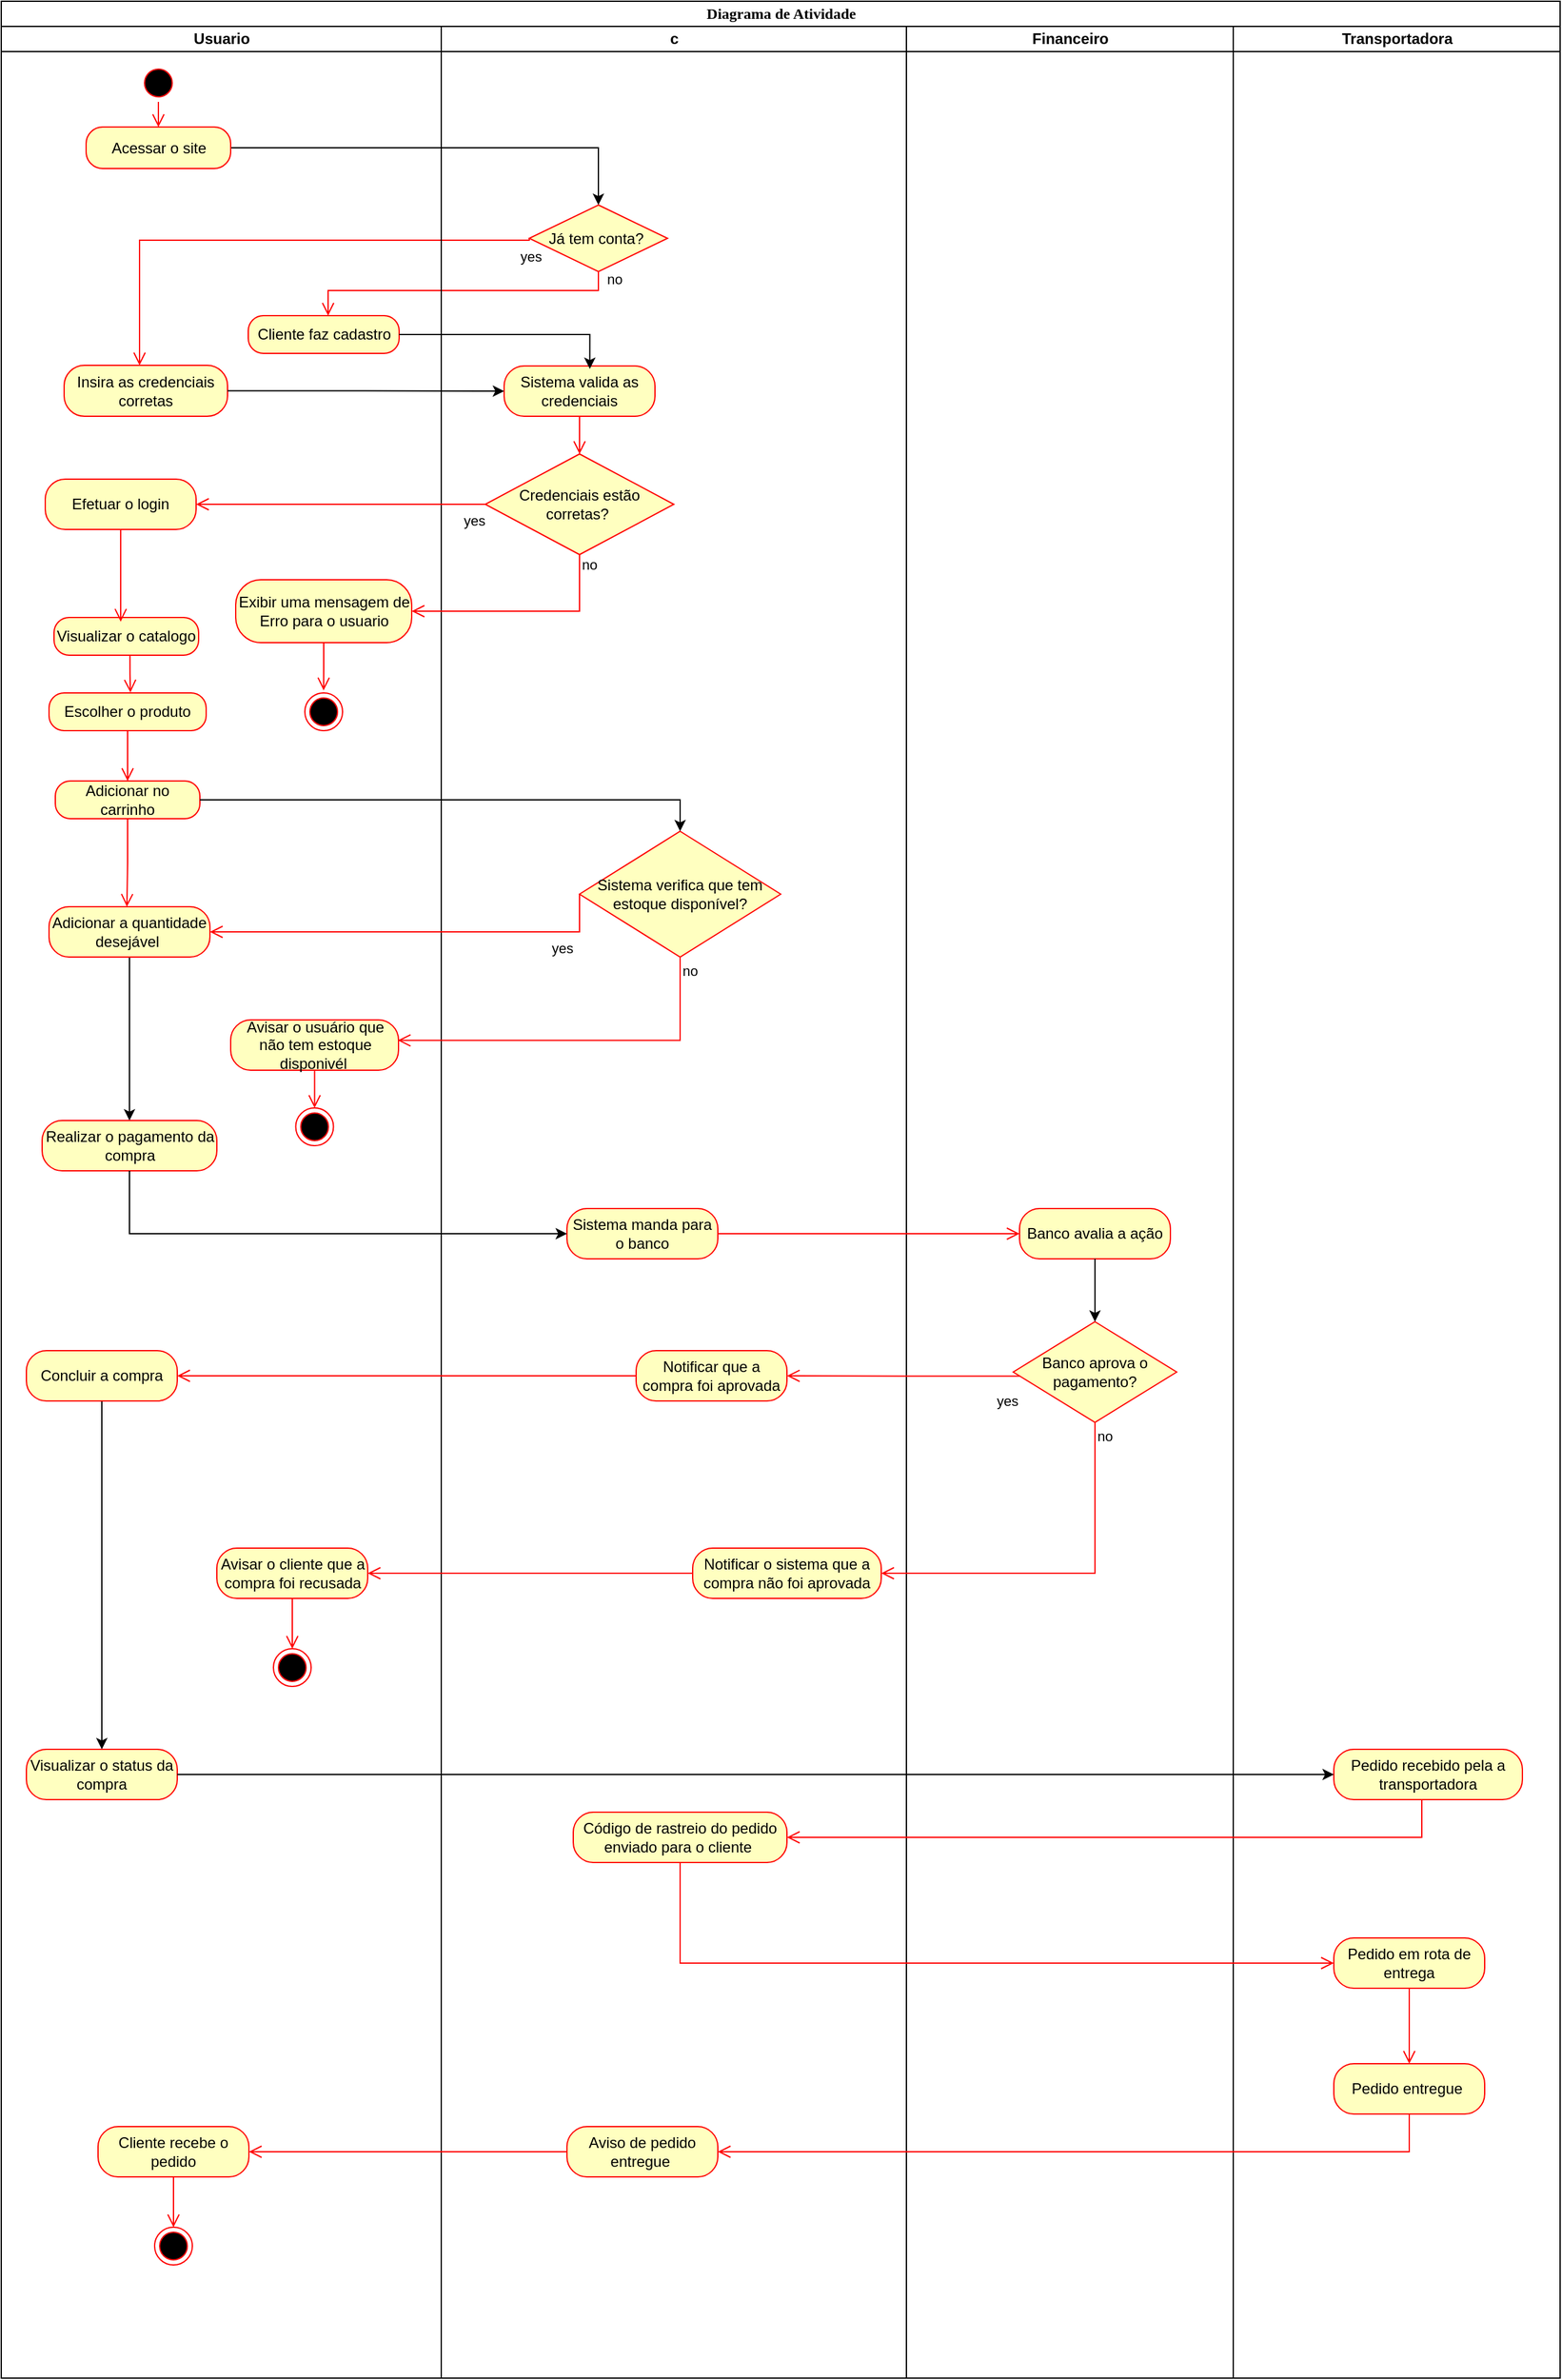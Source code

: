 <mxfile version="27.1.1">
  <diagram name="Page-1" id="0783ab3e-0a74-02c8-0abd-f7b4e66b4bec">
    <mxGraphModel dx="4780" dy="2295" grid="1" gridSize="10" guides="1" tooltips="1" connect="1" arrows="1" fold="1" page="1" pageScale="1" pageWidth="850" pageHeight="1100" background="none" math="0" shadow="0">
      <root>
        <mxCell id="0" />
        <mxCell id="1" parent="0" />
        <mxCell id="1c1d494c118603dd-1" value="Diagrama de Atividade" style="swimlane;html=1;childLayout=stackLayout;startSize=20;rounded=0;shadow=0;comic=0;labelBackgroundColor=none;strokeWidth=1;fontFamily=Verdana;fontSize=12;align=center;" parent="1" vertex="1">
          <mxGeometry x="-280" y="140" width="1240" height="1890" as="geometry" />
        </mxCell>
        <mxCell id="hPM5y2CFFjxUY17TMnrZ-88" style="edgeStyle=orthogonalEdgeStyle;rounded=0;orthogonalLoop=1;jettySize=auto;html=1;entryX=0.5;entryY=0;entryDx=0;entryDy=0;" parent="1c1d494c118603dd-1" source="hPM5y2CFFjxUY17TMnrZ-5" target="hPM5y2CFFjxUY17TMnrZ-18" edge="1">
          <mxGeometry relative="1" as="geometry">
            <Array as="points">
              <mxPoint x="475" y="117" />
            </Array>
          </mxGeometry>
        </mxCell>
        <mxCell id="hPM5y2CFFjxUY17TMnrZ-19" value="no" style="edgeStyle=orthogonalEdgeStyle;html=1;align=left;verticalAlign=bottom;endArrow=open;endSize=8;strokeColor=#ff0000;rounded=0;exitX=0.5;exitY=1;exitDx=0;exitDy=0;" parent="1c1d494c118603dd-1" source="hPM5y2CFFjxUY17TMnrZ-18" target="hPM5y2CFFjxUY17TMnrZ-39" edge="1">
          <mxGeometry x="-0.88" y="5" relative="1" as="geometry">
            <mxPoint x="120" y="334.5" as="targetPoint" />
            <mxPoint x="710.053" y="274.497" as="sourcePoint" />
            <Array as="points">
              <mxPoint x="475" y="230" />
              <mxPoint x="260" y="230" />
            </Array>
            <mxPoint x="5" y="-5" as="offset" />
          </mxGeometry>
        </mxCell>
        <mxCell id="hPM5y2CFFjxUY17TMnrZ-20" value="yes" style="edgeStyle=orthogonalEdgeStyle;html=1;align=left;verticalAlign=top;endArrow=open;endSize=8;strokeColor=#ff0000;rounded=0;exitX=0;exitY=0.5;exitDx=0;exitDy=0;" parent="1c1d494c118603dd-1" source="hPM5y2CFFjxUY17TMnrZ-18" target="hPM5y2CFFjxUY17TMnrZ-27" edge="1">
          <mxGeometry x="-0.948" relative="1" as="geometry">
            <mxPoint x="120" y="264.5" as="targetPoint" />
            <mxPoint x="410" y="180" as="sourcePoint" />
            <Array as="points">
              <mxPoint x="420" y="190" />
              <mxPoint x="110" y="190" />
            </Array>
            <mxPoint as="offset" />
          </mxGeometry>
        </mxCell>
        <mxCell id="1c1d494c118603dd-2" value="Usuario" style="swimlane;html=1;startSize=20;" parent="1c1d494c118603dd-1" vertex="1">
          <mxGeometry y="20" width="350" height="1870" as="geometry" />
        </mxCell>
        <mxCell id="hPM5y2CFFjxUY17TMnrZ-3" value="" style="ellipse;html=1;shape=startState;fillColor=#000000;strokeColor=#ff0000;" parent="1c1d494c118603dd-2" vertex="1">
          <mxGeometry x="110" y="30" width="30" height="30" as="geometry" />
        </mxCell>
        <mxCell id="hPM5y2CFFjxUY17TMnrZ-4" value="" style="edgeStyle=orthogonalEdgeStyle;html=1;verticalAlign=bottom;endArrow=open;endSize=8;strokeColor=#ff0000;rounded=0;entryX=0.5;entryY=0;entryDx=0;entryDy=0;" parent="1c1d494c118603dd-2" source="hPM5y2CFFjxUY17TMnrZ-3" target="hPM5y2CFFjxUY17TMnrZ-5" edge="1">
          <mxGeometry relative="1" as="geometry">
            <mxPoint x="125" y="110" as="targetPoint" />
          </mxGeometry>
        </mxCell>
        <mxCell id="hPM5y2CFFjxUY17TMnrZ-5" value="Acessar o site" style="rounded=1;whiteSpace=wrap;html=1;arcSize=40;fontColor=#000000;fillColor=#ffffc0;strokeColor=#ff0000;" parent="1c1d494c118603dd-2" vertex="1">
          <mxGeometry x="67.5" y="80" width="115" height="33" as="geometry" />
        </mxCell>
        <mxCell id="hPM5y2CFFjxUY17TMnrZ-8" value="Visualizar o catalogo" style="rounded=1;whiteSpace=wrap;html=1;arcSize=40;fontColor=#000000;fillColor=#ffffc0;strokeColor=#ff0000;" parent="1c1d494c118603dd-2" vertex="1">
          <mxGeometry x="42" y="470" width="115" height="30" as="geometry" />
        </mxCell>
        <mxCell id="hPM5y2CFFjxUY17TMnrZ-9" value="" style="edgeStyle=orthogonalEdgeStyle;html=1;verticalAlign=bottom;endArrow=open;endSize=8;strokeColor=#ff0000;rounded=0;entryX=0.518;entryY=-0.011;entryDx=0;entryDy=0;exitX=0.525;exitY=1.011;exitDx=0;exitDy=0;exitPerimeter=0;entryPerimeter=0;" parent="1c1d494c118603dd-2" source="hPM5y2CFFjxUY17TMnrZ-8" target="hPM5y2CFFjxUY17TMnrZ-11" edge="1">
          <mxGeometry relative="1" as="geometry">
            <mxPoint x="103.5" y="560" as="targetPoint" />
            <mxPoint x="103" y="530" as="sourcePoint" />
          </mxGeometry>
        </mxCell>
        <mxCell id="hPM5y2CFFjxUY17TMnrZ-11" value="Escolher o produto" style="rounded=1;whiteSpace=wrap;html=1;arcSize=40;fontColor=#000000;fillColor=#ffffc0;strokeColor=#ff0000;" parent="1c1d494c118603dd-2" vertex="1">
          <mxGeometry x="38" y="530" width="125" height="30" as="geometry" />
        </mxCell>
        <mxCell id="hPM5y2CFFjxUY17TMnrZ-21" value="Adicionar no carrinho" style="rounded=1;whiteSpace=wrap;html=1;arcSize=40;fontColor=#000000;fillColor=#ffffc0;strokeColor=#ff0000;" parent="1c1d494c118603dd-2" vertex="1">
          <mxGeometry x="43" y="600" width="115" height="30" as="geometry" />
        </mxCell>
        <mxCell id="hPM5y2CFFjxUY17TMnrZ-22" value="" style="edgeStyle=orthogonalEdgeStyle;html=1;verticalAlign=bottom;endArrow=open;endSize=8;strokeColor=#ff0000;rounded=0;exitX=0.5;exitY=1;exitDx=0;exitDy=0;entryX=0.484;entryY=0;entryDx=0;entryDy=0;entryPerimeter=0;" parent="1c1d494c118603dd-2" source="hPM5y2CFFjxUY17TMnrZ-21" target="hPM5y2CFFjxUY17TMnrZ-25" edge="1">
          <mxGeometry relative="1" as="geometry">
            <mxPoint x="120" y="680" as="targetPoint" />
            <mxPoint x="100.5" y="690" as="sourcePoint" />
            <Array as="points">
              <mxPoint x="100" y="665" />
              <mxPoint x="100" y="665" />
            </Array>
          </mxGeometry>
        </mxCell>
        <mxCell id="hPM5y2CFFjxUY17TMnrZ-114" style="edgeStyle=orthogonalEdgeStyle;rounded=0;orthogonalLoop=1;jettySize=auto;html=1;entryX=0.5;entryY=0;entryDx=0;entryDy=0;" parent="1c1d494c118603dd-2" source="hPM5y2CFFjxUY17TMnrZ-25" target="hPM5y2CFFjxUY17TMnrZ-112" edge="1">
          <mxGeometry relative="1" as="geometry" />
        </mxCell>
        <mxCell id="hPM5y2CFFjxUY17TMnrZ-25" value="Adicionar a quantidade desejável&amp;nbsp;" style="rounded=1;whiteSpace=wrap;html=1;arcSize=40;fontColor=#000000;fillColor=#ffffc0;strokeColor=#ff0000;" parent="1c1d494c118603dd-2" vertex="1">
          <mxGeometry x="38" y="700" width="128" height="40" as="geometry" />
        </mxCell>
        <mxCell id="hPM5y2CFFjxUY17TMnrZ-37" value="" style="edgeStyle=orthogonalEdgeStyle;html=1;verticalAlign=bottom;endArrow=open;endSize=8;strokeColor=#ff0000;rounded=0;" parent="1c1d494c118603dd-2" source="hPM5y2CFFjxUY17TMnrZ-11" target="hPM5y2CFFjxUY17TMnrZ-21" edge="1">
          <mxGeometry relative="1" as="geometry">
            <mxPoint x="101.49" y="637" as="targetPoint" />
            <mxPoint x="100.99" y="590" as="sourcePoint" />
          </mxGeometry>
        </mxCell>
        <mxCell id="hPM5y2CFFjxUY17TMnrZ-39" value="Cliente faz cadastro" style="rounded=1;whiteSpace=wrap;html=1;arcSize=40;fontColor=#000000;fillColor=#ffffc0;strokeColor=#ff0000;" parent="1c1d494c118603dd-2" vertex="1">
          <mxGeometry x="196.5" y="230" width="120" height="30" as="geometry" />
        </mxCell>
        <mxCell id="hPM5y2CFFjxUY17TMnrZ-27" value="Insira as credenciais corretas" style="rounded=1;whiteSpace=wrap;html=1;arcSize=40;fontColor=#000000;fillColor=#ffffc0;strokeColor=#ff0000;" parent="1c1d494c118603dd-2" vertex="1">
          <mxGeometry x="50" y="269.5" width="130" height="40.5" as="geometry" />
        </mxCell>
        <mxCell id="hPM5y2CFFjxUY17TMnrZ-96" value="Exibir uma mensagem de Erro para o usuario" style="rounded=1;whiteSpace=wrap;html=1;arcSize=40;fontColor=#000000;fillColor=#ffffc0;strokeColor=#ff0000;" parent="1c1d494c118603dd-2" vertex="1">
          <mxGeometry x="186.5" y="440" width="140" height="50" as="geometry" />
        </mxCell>
        <mxCell id="hPM5y2CFFjxUY17TMnrZ-97" value="" style="edgeStyle=orthogonalEdgeStyle;html=1;verticalAlign=bottom;endArrow=open;endSize=8;strokeColor=#ff0000;rounded=0;entryX=0.497;entryY=-0.068;entryDx=0;entryDy=0;entryPerimeter=0;" parent="1c1d494c118603dd-2" source="hPM5y2CFFjxUY17TMnrZ-96" target="hPM5y2CFFjxUY17TMnrZ-98" edge="1">
          <mxGeometry relative="1" as="geometry">
            <mxPoint x="246.5" y="630" as="targetPoint" />
          </mxGeometry>
        </mxCell>
        <mxCell id="hPM5y2CFFjxUY17TMnrZ-98" value="" style="ellipse;html=1;shape=endState;fillColor=#000000;strokeColor=#ff0000;" parent="1c1d494c118603dd-2" vertex="1">
          <mxGeometry x="241.5" y="530" width="30" height="30" as="geometry" />
        </mxCell>
        <mxCell id="hPM5y2CFFjxUY17TMnrZ-101" value="Efetuar o login" style="rounded=1;whiteSpace=wrap;html=1;arcSize=40;fontColor=#000000;fillColor=#ffffc0;strokeColor=#ff0000;" parent="1c1d494c118603dd-2" vertex="1">
          <mxGeometry x="35" y="360" width="120" height="40" as="geometry" />
        </mxCell>
        <mxCell id="hPM5y2CFFjxUY17TMnrZ-102" value="" style="edgeStyle=orthogonalEdgeStyle;html=1;verticalAlign=bottom;endArrow=open;endSize=8;strokeColor=#ff0000;rounded=0;entryX=0.461;entryY=0.111;entryDx=0;entryDy=0;entryPerimeter=0;" parent="1c1d494c118603dd-2" source="hPM5y2CFFjxUY17TMnrZ-101" target="hPM5y2CFFjxUY17TMnrZ-8" edge="1">
          <mxGeometry relative="1" as="geometry">
            <mxPoint x="95" y="460" as="targetPoint" />
          </mxGeometry>
        </mxCell>
        <mxCell id="hPM5y2CFFjxUY17TMnrZ-108" value="Avisar o usuário que não tem estoque disponivél&amp;nbsp;" style="rounded=1;whiteSpace=wrap;html=1;arcSize=40;fontColor=#000000;fillColor=#ffffc0;strokeColor=#ff0000;" parent="1c1d494c118603dd-2" vertex="1">
          <mxGeometry x="182.5" y="790" width="133.5" height="40" as="geometry" />
        </mxCell>
        <mxCell id="hPM5y2CFFjxUY17TMnrZ-109" value="" style="edgeStyle=orthogonalEdgeStyle;html=1;verticalAlign=bottom;endArrow=open;endSize=8;strokeColor=#ff0000;rounded=0;entryX=0.5;entryY=0;entryDx=0;entryDy=0;" parent="1c1d494c118603dd-2" source="hPM5y2CFFjxUY17TMnrZ-108" target="hPM5y2CFFjxUY17TMnrZ-110" edge="1">
          <mxGeometry relative="1" as="geometry">
            <mxPoint x="250" y="860" as="targetPoint" />
            <mxPoint x="265.998" y="840" as="sourcePoint" />
          </mxGeometry>
        </mxCell>
        <mxCell id="hPM5y2CFFjxUY17TMnrZ-110" value="" style="ellipse;html=1;shape=endState;fillColor=#000000;strokeColor=#ff0000;" parent="1c1d494c118603dd-2" vertex="1">
          <mxGeometry x="234.25" y="860" width="30" height="30" as="geometry" />
        </mxCell>
        <mxCell id="hPM5y2CFFjxUY17TMnrZ-112" value="Realizar o pagamento da compra" style="rounded=1;whiteSpace=wrap;html=1;arcSize=40;fontColor=#000000;fillColor=#ffffc0;strokeColor=#ff0000;" parent="1c1d494c118603dd-2" vertex="1">
          <mxGeometry x="32.5" y="870" width="139" height="40" as="geometry" />
        </mxCell>
        <mxCell id="hPM5y2CFFjxUY17TMnrZ-128" value="Avisar o cliente que a compra foi recusada" style="rounded=1;whiteSpace=wrap;html=1;arcSize=40;fontColor=#000000;fillColor=#ffffc0;strokeColor=#ff0000;" parent="1c1d494c118603dd-2" vertex="1">
          <mxGeometry x="171.5" y="1210" width="120" height="40" as="geometry" />
        </mxCell>
        <mxCell id="hPM5y2CFFjxUY17TMnrZ-129" value="" style="edgeStyle=orthogonalEdgeStyle;html=1;verticalAlign=bottom;endArrow=open;endSize=8;strokeColor=#ff0000;rounded=0;entryX=0.5;entryY=0;entryDx=0;entryDy=0;" parent="1c1d494c118603dd-2" source="hPM5y2CFFjxUY17TMnrZ-128" target="hPM5y2CFFjxUY17TMnrZ-130" edge="1">
          <mxGeometry relative="1" as="geometry">
            <mxPoint x="240" y="1280" as="targetPoint" />
          </mxGeometry>
        </mxCell>
        <mxCell id="hPM5y2CFFjxUY17TMnrZ-130" value="" style="ellipse;html=1;shape=endState;fillColor=#000000;strokeColor=#ff0000;" parent="1c1d494c118603dd-2" vertex="1">
          <mxGeometry x="216.5" y="1290" width="30" height="30" as="geometry" />
        </mxCell>
        <mxCell id="hPM5y2CFFjxUY17TMnrZ-137" style="edgeStyle=orthogonalEdgeStyle;rounded=0;orthogonalLoop=1;jettySize=auto;html=1;entryX=0.5;entryY=0;entryDx=0;entryDy=0;" parent="1c1d494c118603dd-2" source="hPM5y2CFFjxUY17TMnrZ-133" target="hPM5y2CFFjxUY17TMnrZ-135" edge="1">
          <mxGeometry relative="1" as="geometry" />
        </mxCell>
        <mxCell id="hPM5y2CFFjxUY17TMnrZ-133" value="Concluir a compra" style="rounded=1;whiteSpace=wrap;html=1;arcSize=40;fontColor=#000000;fillColor=#ffffc0;strokeColor=#ff0000;" parent="1c1d494c118603dd-2" vertex="1">
          <mxGeometry x="20" y="1053" width="120" height="40" as="geometry" />
        </mxCell>
        <mxCell id="hPM5y2CFFjxUY17TMnrZ-135" value="Visualizar o status da compra" style="rounded=1;whiteSpace=wrap;html=1;arcSize=40;fontColor=#000000;fillColor=#ffffc0;strokeColor=#ff0000;" parent="1c1d494c118603dd-2" vertex="1">
          <mxGeometry x="20" y="1370" width="120" height="40" as="geometry" />
        </mxCell>
        <mxCell id="6UyqYO_Tu9r443cZRaoy-12" value="Cliente recebe o pedido" style="rounded=1;whiteSpace=wrap;html=1;arcSize=40;fontColor=#000000;fillColor=#ffffc0;strokeColor=#ff0000;" vertex="1" parent="1c1d494c118603dd-2">
          <mxGeometry x="77" y="1670" width="120" height="40" as="geometry" />
        </mxCell>
        <mxCell id="6UyqYO_Tu9r443cZRaoy-13" value="" style="edgeStyle=orthogonalEdgeStyle;html=1;verticalAlign=bottom;endArrow=open;endSize=8;strokeColor=#ff0000;rounded=0;entryX=0.5;entryY=0;entryDx=0;entryDy=0;" edge="1" source="6UyqYO_Tu9r443cZRaoy-12" parent="1c1d494c118603dd-2" target="6UyqYO_Tu9r443cZRaoy-14">
          <mxGeometry relative="1" as="geometry">
            <mxPoint x="137" y="1770" as="targetPoint" />
          </mxGeometry>
        </mxCell>
        <mxCell id="6UyqYO_Tu9r443cZRaoy-14" value="" style="ellipse;html=1;shape=endState;fillColor=#000000;strokeColor=#ff0000;" vertex="1" parent="1c1d494c118603dd-2">
          <mxGeometry x="122" y="1750" width="30" height="30" as="geometry" />
        </mxCell>
        <mxCell id="1c1d494c118603dd-3" value="c" style="swimlane;html=1;startSize=20;" parent="1c1d494c118603dd-1" vertex="1">
          <mxGeometry x="350" y="20" width="370" height="1870" as="geometry" />
        </mxCell>
        <mxCell id="hPM5y2CFFjxUY17TMnrZ-18" value="Já tem conta?&amp;nbsp;" style="rhombus;whiteSpace=wrap;html=1;fontColor=#000000;fillColor=#ffffc0;strokeColor=#ff0000;" parent="1c1d494c118603dd-3" vertex="1">
          <mxGeometry x="70" y="142" width="110" height="53" as="geometry" />
        </mxCell>
        <mxCell id="hPM5y2CFFjxUY17TMnrZ-89" value="Sistema valida as credenciais" style="rounded=1;whiteSpace=wrap;html=1;arcSize=40;fontColor=#000000;fillColor=#ffffc0;strokeColor=#ff0000;" parent="1c1d494c118603dd-3" vertex="1">
          <mxGeometry x="50" y="270" width="120" height="40" as="geometry" />
        </mxCell>
        <mxCell id="hPM5y2CFFjxUY17TMnrZ-90" value="" style="edgeStyle=orthogonalEdgeStyle;html=1;verticalAlign=bottom;endArrow=open;endSize=8;strokeColor=#ff0000;rounded=0;entryX=0.5;entryY=0;entryDx=0;entryDy=0;" parent="1c1d494c118603dd-3" source="hPM5y2CFFjxUY17TMnrZ-89" target="hPM5y2CFFjxUY17TMnrZ-93" edge="1">
          <mxGeometry relative="1" as="geometry">
            <mxPoint x="110" y="370" as="targetPoint" />
          </mxGeometry>
        </mxCell>
        <mxCell id="hPM5y2CFFjxUY17TMnrZ-93" value="Credenciais estão corretas?&amp;nbsp;" style="rhombus;whiteSpace=wrap;html=1;fontColor=#000000;fillColor=#ffffc0;strokeColor=#ff0000;" parent="1c1d494c118603dd-3" vertex="1">
          <mxGeometry x="35" y="340" width="150" height="80" as="geometry" />
        </mxCell>
        <mxCell id="hPM5y2CFFjxUY17TMnrZ-104" value="&lt;font&gt;Sistema verifica que tem estoque disponível?&lt;/font&gt;" style="rhombus;whiteSpace=wrap;html=1;fontColor=#000000;fillColor=#ffffc0;strokeColor=#ff0000;" parent="1c1d494c118603dd-3" vertex="1">
          <mxGeometry x="110" y="640" width="160" height="100" as="geometry" />
        </mxCell>
        <mxCell id="hPM5y2CFFjxUY17TMnrZ-115" value="Sistema manda para o banco" style="rounded=1;whiteSpace=wrap;html=1;arcSize=40;fontColor=#000000;fillColor=#ffffc0;strokeColor=#ff0000;" parent="1c1d494c118603dd-3" vertex="1">
          <mxGeometry x="100" y="940" width="120" height="40" as="geometry" />
        </mxCell>
        <mxCell id="hPM5y2CFFjxUY17TMnrZ-125" value="Notificar o sistema que a compra não foi aprovada" style="rounded=1;whiteSpace=wrap;html=1;arcSize=40;fontColor=#000000;fillColor=#ffffc0;strokeColor=#ff0000;" parent="1c1d494c118603dd-3" vertex="1">
          <mxGeometry x="200" y="1210" width="150" height="40" as="geometry" />
        </mxCell>
        <mxCell id="hPM5y2CFFjxUY17TMnrZ-131" value="Notificar que a compra foi aprovada" style="rounded=1;whiteSpace=wrap;html=1;arcSize=40;fontColor=#000000;fillColor=#ffffc0;strokeColor=#ff0000;" parent="1c1d494c118603dd-3" vertex="1">
          <mxGeometry x="155" y="1053" width="120" height="40" as="geometry" />
        </mxCell>
        <mxCell id="6UyqYO_Tu9r443cZRaoy-4" value="Código de rastreio do pedido enviado para o cliente&amp;nbsp;" style="rounded=1;whiteSpace=wrap;html=1;arcSize=40;fontColor=#000000;fillColor=#ffffc0;strokeColor=#ff0000;" vertex="1" parent="1c1d494c118603dd-3">
          <mxGeometry x="105" y="1420" width="170" height="40" as="geometry" />
        </mxCell>
        <mxCell id="6UyqYO_Tu9r443cZRaoy-10" value="Aviso de pedido entregue&amp;nbsp;" style="rounded=1;whiteSpace=wrap;html=1;arcSize=40;fontColor=#000000;fillColor=#ffffc0;strokeColor=#ff0000;" vertex="1" parent="1c1d494c118603dd-3">
          <mxGeometry x="100" y="1670" width="120" height="40" as="geometry" />
        </mxCell>
        <mxCell id="1c1d494c118603dd-4" value="Financeiro" style="swimlane;html=1;startSize=20;" parent="1c1d494c118603dd-1" vertex="1">
          <mxGeometry x="720" y="20" width="260" height="1870" as="geometry" />
        </mxCell>
        <mxCell id="hPM5y2CFFjxUY17TMnrZ-119" value="Banco avalia a ação" style="rounded=1;whiteSpace=wrap;html=1;arcSize=40;fontColor=#000000;fillColor=#ffffc0;strokeColor=#ff0000;" parent="1c1d494c118603dd-4" vertex="1">
          <mxGeometry x="90" y="940" width="120" height="40" as="geometry" />
        </mxCell>
        <mxCell id="hPM5y2CFFjxUY17TMnrZ-121" value="Banco aprova o pagamento?" style="rhombus;whiteSpace=wrap;html=1;fontColor=#000000;fillColor=#ffffc0;strokeColor=#ff0000;" parent="1c1d494c118603dd-4" vertex="1">
          <mxGeometry x="85" y="1030" width="130" height="80" as="geometry" />
        </mxCell>
        <mxCell id="hPM5y2CFFjxUY17TMnrZ-124" style="edgeStyle=orthogonalEdgeStyle;rounded=0;orthogonalLoop=1;jettySize=auto;html=1;entryX=0.5;entryY=0;entryDx=0;entryDy=0;" parent="1c1d494c118603dd-4" source="hPM5y2CFFjxUY17TMnrZ-119" target="hPM5y2CFFjxUY17TMnrZ-121" edge="1">
          <mxGeometry relative="1" as="geometry" />
        </mxCell>
        <mxCell id="hPM5y2CFFjxUY17TMnrZ-2" value="Transportadora" style="swimlane;html=1;startSize=20;" parent="1c1d494c118603dd-1" vertex="1">
          <mxGeometry x="980" y="20" width="260" height="1870" as="geometry" />
        </mxCell>
        <mxCell id="6UyqYO_Tu9r443cZRaoy-1" value="Pedido recebido pela a transportadora" style="rounded=1;whiteSpace=wrap;html=1;arcSize=40;fontColor=#000000;fillColor=#ffffc0;strokeColor=#ff0000;" vertex="1" parent="hPM5y2CFFjxUY17TMnrZ-2">
          <mxGeometry x="80" y="1370" width="150" height="40" as="geometry" />
        </mxCell>
        <mxCell id="6UyqYO_Tu9r443cZRaoy-6" value="Pedido em rota de entrega" style="rounded=1;whiteSpace=wrap;html=1;arcSize=40;fontColor=#000000;fillColor=#ffffc0;strokeColor=#ff0000;" vertex="1" parent="hPM5y2CFFjxUY17TMnrZ-2">
          <mxGeometry x="80" y="1520" width="120" height="40" as="geometry" />
        </mxCell>
        <mxCell id="6UyqYO_Tu9r443cZRaoy-7" value="" style="edgeStyle=orthogonalEdgeStyle;html=1;verticalAlign=bottom;endArrow=open;endSize=8;strokeColor=#ff0000;rounded=0;" edge="1" source="6UyqYO_Tu9r443cZRaoy-6" parent="hPM5y2CFFjxUY17TMnrZ-2">
          <mxGeometry relative="1" as="geometry">
            <mxPoint x="140" y="1620" as="targetPoint" />
          </mxGeometry>
        </mxCell>
        <mxCell id="6UyqYO_Tu9r443cZRaoy-8" value="Pedido entregue&amp;nbsp;" style="rounded=1;whiteSpace=wrap;html=1;arcSize=40;fontColor=#000000;fillColor=#ffffc0;strokeColor=#ff0000;" vertex="1" parent="hPM5y2CFFjxUY17TMnrZ-2">
          <mxGeometry x="80" y="1620" width="120" height="40" as="geometry" />
        </mxCell>
        <mxCell id="hPM5y2CFFjxUY17TMnrZ-91" style="edgeStyle=orthogonalEdgeStyle;rounded=0;orthogonalLoop=1;jettySize=auto;html=1;entryX=0.568;entryY=0.058;entryDx=0;entryDy=0;entryPerimeter=0;" parent="1c1d494c118603dd-1" source="hPM5y2CFFjxUY17TMnrZ-39" target="hPM5y2CFFjxUY17TMnrZ-89" edge="1">
          <mxGeometry relative="1" as="geometry" />
        </mxCell>
        <mxCell id="hPM5y2CFFjxUY17TMnrZ-92" style="edgeStyle=orthogonalEdgeStyle;rounded=0;orthogonalLoop=1;jettySize=auto;html=1;entryX=0;entryY=0.5;entryDx=0;entryDy=0;" parent="1c1d494c118603dd-1" source="hPM5y2CFFjxUY17TMnrZ-27" target="hPM5y2CFFjxUY17TMnrZ-89" edge="1">
          <mxGeometry relative="1" as="geometry" />
        </mxCell>
        <mxCell id="hPM5y2CFFjxUY17TMnrZ-94" value="no" style="edgeStyle=orthogonalEdgeStyle;html=1;align=left;verticalAlign=bottom;endArrow=open;endSize=8;strokeColor=#ff0000;rounded=0;" parent="1c1d494c118603dd-1" source="hPM5y2CFFjxUY17TMnrZ-93" target="hPM5y2CFFjxUY17TMnrZ-96" edge="1">
          <mxGeometry x="-0.817" relative="1" as="geometry">
            <mxPoint x="560" y="440" as="targetPoint" />
            <Array as="points">
              <mxPoint x="460" y="485" />
            </Array>
            <mxPoint as="offset" />
          </mxGeometry>
        </mxCell>
        <mxCell id="hPM5y2CFFjxUY17TMnrZ-95" value="yes" style="edgeStyle=orthogonalEdgeStyle;html=1;align=left;verticalAlign=top;endArrow=open;endSize=8;strokeColor=#ff0000;rounded=0;exitX=0;exitY=0.5;exitDx=0;exitDy=0;entryX=1;entryY=0.5;entryDx=0;entryDy=0;" parent="1c1d494c118603dd-1" source="hPM5y2CFFjxUY17TMnrZ-93" target="hPM5y2CFFjxUY17TMnrZ-101" edge="1">
          <mxGeometry x="-0.831" relative="1" as="geometry">
            <mxPoint x="300" y="460" as="targetPoint" />
            <mxPoint as="offset" />
          </mxGeometry>
        </mxCell>
        <mxCell id="hPM5y2CFFjxUY17TMnrZ-107" style="edgeStyle=orthogonalEdgeStyle;rounded=0;orthogonalLoop=1;jettySize=auto;html=1;entryX=0.5;entryY=0;entryDx=0;entryDy=0;" parent="1c1d494c118603dd-1" source="hPM5y2CFFjxUY17TMnrZ-21" target="hPM5y2CFFjxUY17TMnrZ-104" edge="1">
          <mxGeometry relative="1" as="geometry" />
        </mxCell>
        <mxCell id="hPM5y2CFFjxUY17TMnrZ-105" value="no" style="edgeStyle=orthogonalEdgeStyle;html=1;align=left;verticalAlign=bottom;endArrow=open;endSize=8;strokeColor=#ff0000;rounded=0;entryX=0.996;entryY=0.407;entryDx=0;entryDy=0;entryPerimeter=0;" parent="1c1d494c118603dd-1" source="hPM5y2CFFjxUY17TMnrZ-104" target="hPM5y2CFFjxUY17TMnrZ-108" edge="1">
          <mxGeometry x="-0.863" relative="1" as="geometry">
            <mxPoint x="650" y="770" as="targetPoint" />
            <Array as="points">
              <mxPoint x="540" y="826" />
            </Array>
            <mxPoint as="offset" />
          </mxGeometry>
        </mxCell>
        <mxCell id="hPM5y2CFFjxUY17TMnrZ-106" value="yes" style="edgeStyle=orthogonalEdgeStyle;html=1;align=left;verticalAlign=top;endArrow=open;endSize=8;strokeColor=#ff0000;rounded=0;entryX=1;entryY=0.5;entryDx=0;entryDy=0;exitX=0;exitY=0.5;exitDx=0;exitDy=0;" parent="1c1d494c118603dd-1" source="hPM5y2CFFjxUY17TMnrZ-104" target="hPM5y2CFFjxUY17TMnrZ-25" edge="1">
          <mxGeometry x="-0.665" relative="1" as="geometry">
            <mxPoint x="420" y="740" as="targetPoint" />
            <mxPoint x="410" y="720" as="sourcePoint" />
            <Array as="points">
              <mxPoint x="460" y="740" />
            </Array>
            <mxPoint as="offset" />
          </mxGeometry>
        </mxCell>
        <mxCell id="hPM5y2CFFjxUY17TMnrZ-118" style="edgeStyle=orthogonalEdgeStyle;rounded=0;orthogonalLoop=1;jettySize=auto;html=1;entryX=0;entryY=0.5;entryDx=0;entryDy=0;" parent="1c1d494c118603dd-1" source="hPM5y2CFFjxUY17TMnrZ-112" target="hPM5y2CFFjxUY17TMnrZ-115" edge="1">
          <mxGeometry relative="1" as="geometry">
            <Array as="points">
              <mxPoint x="102" y="980" />
            </Array>
          </mxGeometry>
        </mxCell>
        <mxCell id="hPM5y2CFFjxUY17TMnrZ-116" value="" style="edgeStyle=orthogonalEdgeStyle;html=1;verticalAlign=bottom;endArrow=open;endSize=8;strokeColor=#ff0000;rounded=0;entryX=0;entryY=0.5;entryDx=0;entryDy=0;" parent="1c1d494c118603dd-1" source="hPM5y2CFFjxUY17TMnrZ-115" target="hPM5y2CFFjxUY17TMnrZ-119" edge="1">
          <mxGeometry relative="1" as="geometry">
            <mxPoint x="510" y="1060" as="targetPoint" />
          </mxGeometry>
        </mxCell>
        <mxCell id="hPM5y2CFFjxUY17TMnrZ-122" value="no" style="edgeStyle=orthogonalEdgeStyle;html=1;align=left;verticalAlign=bottom;endArrow=open;endSize=8;strokeColor=#ff0000;rounded=0;" parent="1c1d494c118603dd-1" source="hPM5y2CFFjxUY17TMnrZ-121" target="hPM5y2CFFjxUY17TMnrZ-125" edge="1">
          <mxGeometry x="-0.862" relative="1" as="geometry">
            <mxPoint x="960" y="1170" as="targetPoint" />
            <Array as="points">
              <mxPoint x="870" y="1250" />
            </Array>
            <mxPoint as="offset" />
          </mxGeometry>
        </mxCell>
        <mxCell id="hPM5y2CFFjxUY17TMnrZ-126" value="" style="edgeStyle=orthogonalEdgeStyle;html=1;verticalAlign=bottom;endArrow=open;endSize=8;strokeColor=#ff0000;rounded=0;" parent="1c1d494c118603dd-1" source="hPM5y2CFFjxUY17TMnrZ-125" target="hPM5y2CFFjxUY17TMnrZ-128" edge="1">
          <mxGeometry relative="1" as="geometry">
            <mxPoint x="610" y="1330" as="targetPoint" />
          </mxGeometry>
        </mxCell>
        <mxCell id="hPM5y2CFFjxUY17TMnrZ-123" value="yes" style="edgeStyle=orthogonalEdgeStyle;html=1;align=left;verticalAlign=top;endArrow=open;endSize=8;strokeColor=#ff0000;rounded=0;exitX=0.04;exitY=0.54;exitDx=0;exitDy=0;exitPerimeter=0;" parent="1c1d494c118603dd-1" source="hPM5y2CFFjxUY17TMnrZ-121" target="hPM5y2CFFjxUY17TMnrZ-131" edge="1">
          <mxGeometry x="-0.785" y="7" relative="1" as="geometry">
            <mxPoint x="750" y="1170" as="targetPoint" />
            <mxPoint as="offset" />
          </mxGeometry>
        </mxCell>
        <mxCell id="hPM5y2CFFjxUY17TMnrZ-132" value="" style="edgeStyle=orthogonalEdgeStyle;html=1;verticalAlign=bottom;endArrow=open;endSize=8;strokeColor=#ff0000;rounded=0;" parent="1c1d494c118603dd-1" source="hPM5y2CFFjxUY17TMnrZ-131" target="hPM5y2CFFjxUY17TMnrZ-133" edge="1">
          <mxGeometry relative="1" as="geometry">
            <mxPoint x="555" y="1180" as="targetPoint" />
          </mxGeometry>
        </mxCell>
        <mxCell id="6UyqYO_Tu9r443cZRaoy-3" style="edgeStyle=orthogonalEdgeStyle;rounded=0;orthogonalLoop=1;jettySize=auto;html=1;entryX=0;entryY=0.5;entryDx=0;entryDy=0;" edge="1" parent="1c1d494c118603dd-1" source="hPM5y2CFFjxUY17TMnrZ-135" target="6UyqYO_Tu9r443cZRaoy-1">
          <mxGeometry relative="1" as="geometry">
            <mxPoint x="1060" y="1400" as="targetPoint" />
          </mxGeometry>
        </mxCell>
        <mxCell id="6UyqYO_Tu9r443cZRaoy-2" value="" style="edgeStyle=orthogonalEdgeStyle;html=1;verticalAlign=bottom;endArrow=open;endSize=8;strokeColor=#ff0000;rounded=0;entryX=1;entryY=0.5;entryDx=0;entryDy=0;" edge="1" source="6UyqYO_Tu9r443cZRaoy-1" parent="1c1d494c118603dd-1" target="6UyqYO_Tu9r443cZRaoy-4">
          <mxGeometry relative="1" as="geometry">
            <mxPoint x="1040" y="1510" as="targetPoint" />
            <Array as="points">
              <mxPoint x="1130" y="1460" />
            </Array>
          </mxGeometry>
        </mxCell>
        <mxCell id="6UyqYO_Tu9r443cZRaoy-5" value="" style="edgeStyle=orthogonalEdgeStyle;html=1;verticalAlign=bottom;endArrow=open;endSize=8;strokeColor=#ff0000;rounded=0;entryX=0;entryY=0.5;entryDx=0;entryDy=0;" edge="1" source="6UyqYO_Tu9r443cZRaoy-4" parent="1c1d494c118603dd-1" target="6UyqYO_Tu9r443cZRaoy-6">
          <mxGeometry relative="1" as="geometry">
            <mxPoint x="540" y="1550" as="targetPoint" />
            <Array as="points">
              <mxPoint x="540" y="1560" />
            </Array>
          </mxGeometry>
        </mxCell>
        <mxCell id="6UyqYO_Tu9r443cZRaoy-9" value="" style="edgeStyle=orthogonalEdgeStyle;html=1;verticalAlign=bottom;endArrow=open;endSize=8;strokeColor=#ff0000;rounded=0;entryX=1;entryY=0.5;entryDx=0;entryDy=0;" edge="1" source="6UyqYO_Tu9r443cZRaoy-8" parent="1c1d494c118603dd-1" target="6UyqYO_Tu9r443cZRaoy-10">
          <mxGeometry relative="1" as="geometry">
            <mxPoint x="1120" y="1740" as="targetPoint" />
            <Array as="points">
              <mxPoint x="1120" y="1710" />
            </Array>
          </mxGeometry>
        </mxCell>
        <mxCell id="6UyqYO_Tu9r443cZRaoy-11" value="" style="edgeStyle=orthogonalEdgeStyle;html=1;verticalAlign=bottom;endArrow=open;endSize=8;strokeColor=#ff0000;rounded=0;entryX=1;entryY=0.5;entryDx=0;entryDy=0;" edge="1" source="6UyqYO_Tu9r443cZRaoy-10" parent="1c1d494c118603dd-1" target="6UyqYO_Tu9r443cZRaoy-12">
          <mxGeometry relative="1" as="geometry">
            <mxPoint x="510" y="1790" as="targetPoint" />
          </mxGeometry>
        </mxCell>
      </root>
    </mxGraphModel>
  </diagram>
</mxfile>
